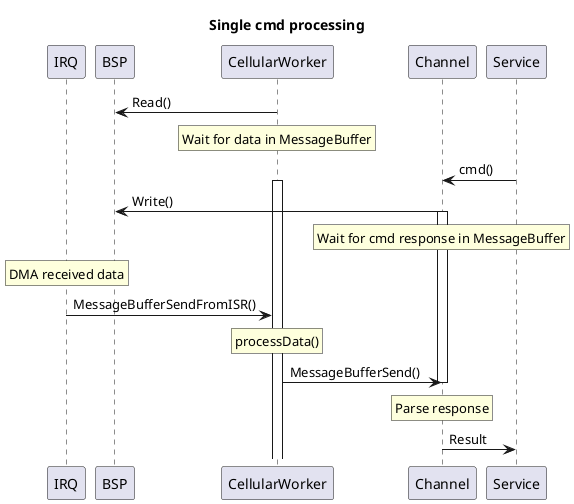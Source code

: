 @startuml
title Single cmd processing

participant IRQ order 1
participant BSP order 2
participant CellularWorker order 3
participant Channel order 4
participant Service order 5

CellularWorker -> BSP: Read()
rnote over CellularWorker: Wait for data in MessageBuffer
Service -> Channel: cmd()
activate CellularWorker
Channel -> BSP : Write()
rnote over Channel: Wait for cmd response in MessageBuffer
activate Channel
rnote over IRQ: DMA received data
IRQ -> CellularWorker: MessageBufferSendFromISR()
rnote over CellularWorker: processData()
CellularWorker -> Channel: MessageBufferSend()
rnote over Channel: Parse response
deactivate Channel
Channel -> Service: Result
@enduml
